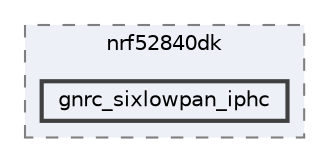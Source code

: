 digraph "/home/mj/Desktop/IoT-Chat-Digitalization/TextYourIoTDevice/bin/nrf52840dk/gnrc_sixlowpan_iphc"
{
 // LATEX_PDF_SIZE
  bgcolor="transparent";
  edge [fontname=Helvetica,fontsize=10,labelfontname=Helvetica,labelfontsize=10];
  node [fontname=Helvetica,fontsize=10,shape=box,height=0.2,width=0.4];
  compound=true
  subgraph clusterdir_0c725116918d2e080617d882693859a8 {
    graph [ bgcolor="#edf0f7", pencolor="grey50", label="nrf52840dk", fontname=Helvetica,fontsize=10 style="filled,dashed", URL="dir_0c725116918d2e080617d882693859a8.html",tooltip=""]
  dir_69f5596fae7f0169734be99abfd0a84e [label="gnrc_sixlowpan_iphc", fillcolor="#edf0f7", color="grey25", style="filled,bold", URL="dir_69f5596fae7f0169734be99abfd0a84e.html",tooltip=""];
  }
}
